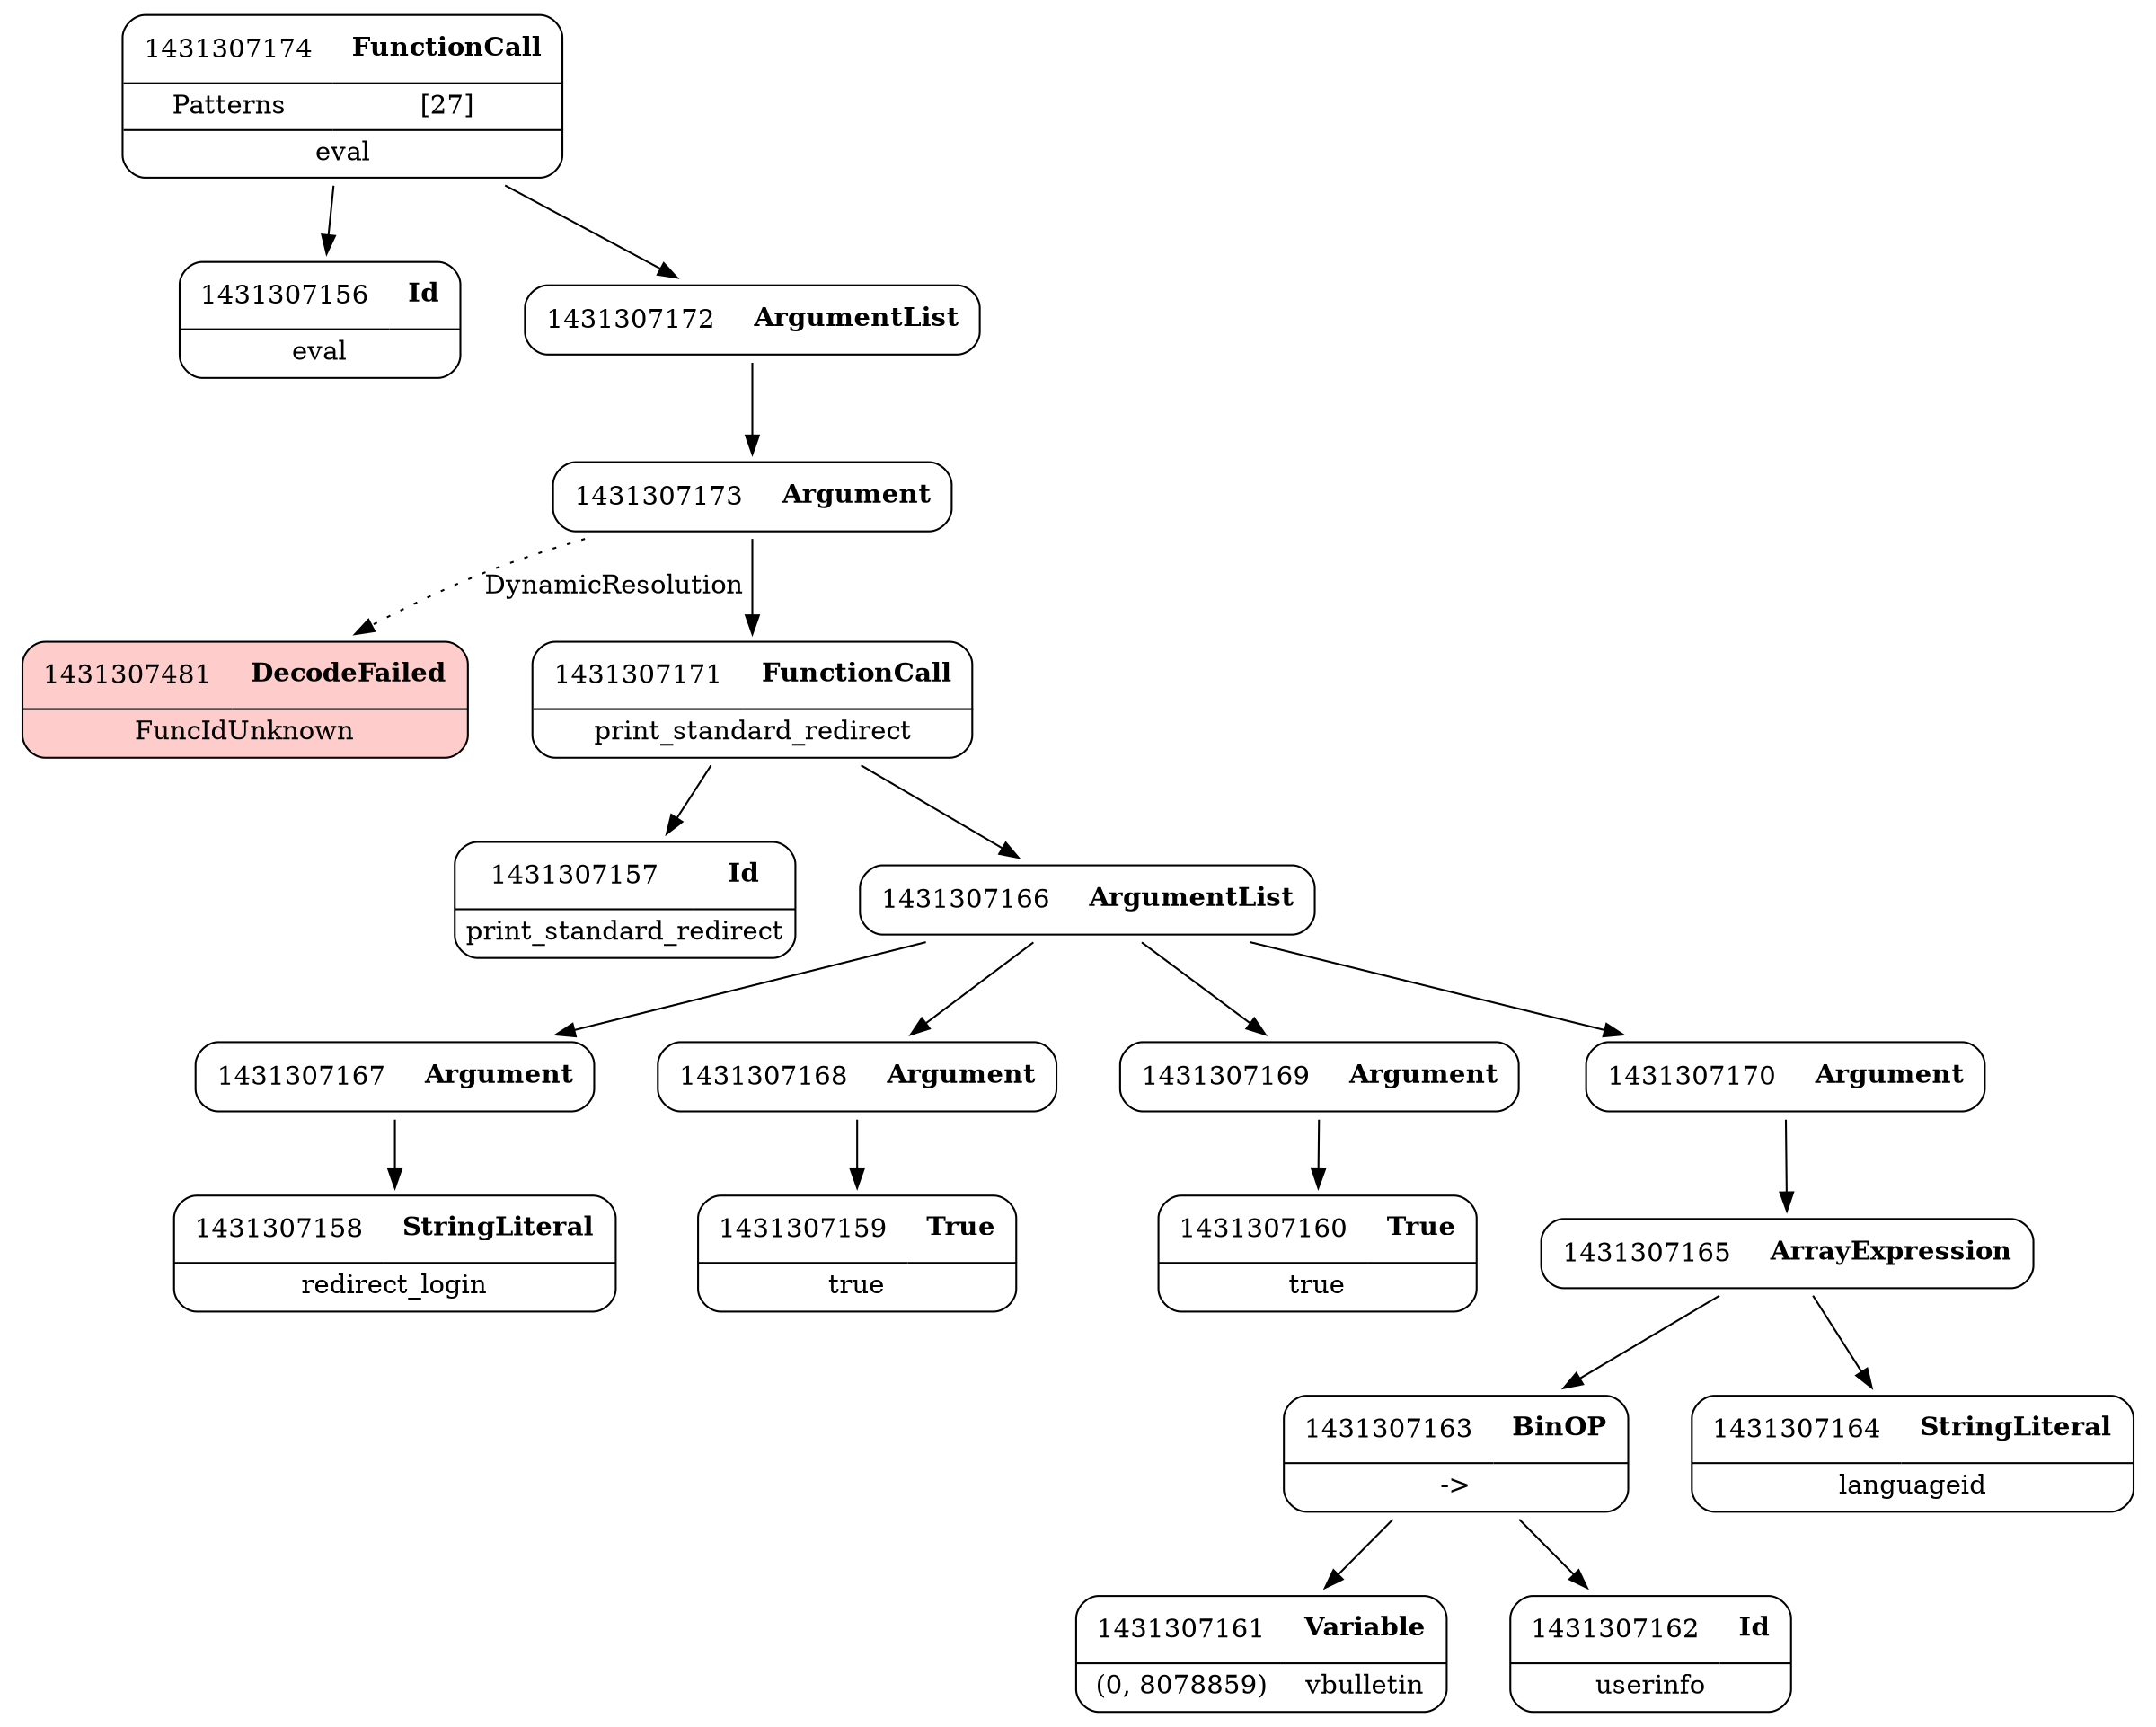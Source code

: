 digraph ast {
node [shape=none];
1431307156 [label=<<TABLE border='1' cellspacing='0' cellpadding='10' style='rounded' ><TR><TD border='0'>1431307156</TD><TD border='0'><B>Id</B></TD></TR><HR/><TR><TD border='0' cellpadding='5' colspan='2'>eval</TD></TR></TABLE>>];
1431307157 [label=<<TABLE border='1' cellspacing='0' cellpadding='10' style='rounded' ><TR><TD border='0'>1431307157</TD><TD border='0'><B>Id</B></TD></TR><HR/><TR><TD border='0' cellpadding='5' colspan='2'>print_standard_redirect</TD></TR></TABLE>>];
1431307158 [label=<<TABLE border='1' cellspacing='0' cellpadding='10' style='rounded' ><TR><TD border='0'>1431307158</TD><TD border='0'><B>StringLiteral</B></TD></TR><HR/><TR><TD border='0' cellpadding='5' colspan='2'>redirect_login</TD></TR></TABLE>>];
1431307159 [label=<<TABLE border='1' cellspacing='0' cellpadding='10' style='rounded' ><TR><TD border='0'>1431307159</TD><TD border='0'><B>True</B></TD></TR><HR/><TR><TD border='0' cellpadding='5' colspan='2'>true</TD></TR></TABLE>>];
1431307160 [label=<<TABLE border='1' cellspacing='0' cellpadding='10' style='rounded' ><TR><TD border='0'>1431307160</TD><TD border='0'><B>True</B></TD></TR><HR/><TR><TD border='0' cellpadding='5' colspan='2'>true</TD></TR></TABLE>>];
1431307161 [label=<<TABLE border='1' cellspacing='0' cellpadding='10' style='rounded' ><TR><TD border='0'>1431307161</TD><TD border='0'><B>Variable</B></TD></TR><HR/><TR><TD border='0' cellpadding='5'>(0, 8078859)</TD><TD border='0' cellpadding='5'>vbulletin</TD></TR></TABLE>>];
1431307481 [label=<<TABLE border='1' cellspacing='0' cellpadding='10' style='rounded' bgcolor='#FFCCCC' ><TR><TD border='0'>1431307481</TD><TD border='0'><B>DecodeFailed</B></TD></TR><HR/><TR><TD border='0' cellpadding='5' colspan='2'>FuncIdUnknown</TD></TR></TABLE>>];
1431307162 [label=<<TABLE border='1' cellspacing='0' cellpadding='10' style='rounded' ><TR><TD border='0'>1431307162</TD><TD border='0'><B>Id</B></TD></TR><HR/><TR><TD border='0' cellpadding='5' colspan='2'>userinfo</TD></TR></TABLE>>];
1431307163 [label=<<TABLE border='1' cellspacing='0' cellpadding='10' style='rounded' ><TR><TD border='0'>1431307163</TD><TD border='0'><B>BinOP</B></TD></TR><HR/><TR><TD border='0' cellpadding='5' colspan='2'>-&gt;</TD></TR></TABLE>>];
1431307163 -> 1431307161 [weight=2];
1431307163 -> 1431307162 [weight=2];
1431307164 [label=<<TABLE border='1' cellspacing='0' cellpadding='10' style='rounded' ><TR><TD border='0'>1431307164</TD><TD border='0'><B>StringLiteral</B></TD></TR><HR/><TR><TD border='0' cellpadding='5' colspan='2'>languageid</TD></TR></TABLE>>];
1431307165 [label=<<TABLE border='1' cellspacing='0' cellpadding='10' style='rounded' ><TR><TD border='0'>1431307165</TD><TD border='0'><B>ArrayExpression</B></TD></TR></TABLE>>];
1431307165 -> 1431307163 [weight=2];
1431307165 -> 1431307164 [weight=2];
1431307166 [label=<<TABLE border='1' cellspacing='0' cellpadding='10' style='rounded' ><TR><TD border='0'>1431307166</TD><TD border='0'><B>ArgumentList</B></TD></TR></TABLE>>];
1431307166 -> 1431307167 [weight=2];
1431307166 -> 1431307168 [weight=2];
1431307166 -> 1431307169 [weight=2];
1431307166 -> 1431307170 [weight=2];
1431307167 [label=<<TABLE border='1' cellspacing='0' cellpadding='10' style='rounded' ><TR><TD border='0'>1431307167</TD><TD border='0'><B>Argument</B></TD></TR></TABLE>>];
1431307167 -> 1431307158 [weight=2];
1431307168 [label=<<TABLE border='1' cellspacing='0' cellpadding='10' style='rounded' ><TR><TD border='0'>1431307168</TD><TD border='0'><B>Argument</B></TD></TR></TABLE>>];
1431307168 -> 1431307159 [weight=2];
1431307169 [label=<<TABLE border='1' cellspacing='0' cellpadding='10' style='rounded' ><TR><TD border='0'>1431307169</TD><TD border='0'><B>Argument</B></TD></TR></TABLE>>];
1431307169 -> 1431307160 [weight=2];
1431307170 [label=<<TABLE border='1' cellspacing='0' cellpadding='10' style='rounded' ><TR><TD border='0'>1431307170</TD><TD border='0'><B>Argument</B></TD></TR></TABLE>>];
1431307170 -> 1431307165 [weight=2];
1431307171 [label=<<TABLE border='1' cellspacing='0' cellpadding='10' style='rounded' ><TR><TD border='0'>1431307171</TD><TD border='0'><B>FunctionCall</B></TD></TR><HR/><TR><TD border='0' cellpadding='5' colspan='2'>print_standard_redirect</TD></TR></TABLE>>];
1431307171 -> 1431307157 [weight=2];
1431307171 -> 1431307166 [weight=2];
1431307172 [label=<<TABLE border='1' cellspacing='0' cellpadding='10' style='rounded' ><TR><TD border='0'>1431307172</TD><TD border='0'><B>ArgumentList</B></TD></TR></TABLE>>];
1431307172 -> 1431307173 [weight=2];
1431307173 [label=<<TABLE border='1' cellspacing='0' cellpadding='10' style='rounded' ><TR><TD border='0'>1431307173</TD><TD border='0'><B>Argument</B></TD></TR></TABLE>>];
1431307173 -> 1431307171 [weight=2];
1431307173 -> 1431307481 [style=dotted,label=DynamicResolution];
1431307174 [label=<<TABLE border='1' cellspacing='0' cellpadding='10' style='rounded' ><TR><TD border='0'>1431307174</TD><TD border='0'><B>FunctionCall</B></TD></TR><HR/><TR><TD border='0' cellpadding='5'>Patterns</TD><TD border='0' cellpadding='5'>[27]</TD></TR><HR/><TR><TD border='0' cellpadding='5' colspan='2'>eval</TD></TR></TABLE>>];
1431307174 -> 1431307156 [weight=2];
1431307174 -> 1431307172 [weight=2];
}
